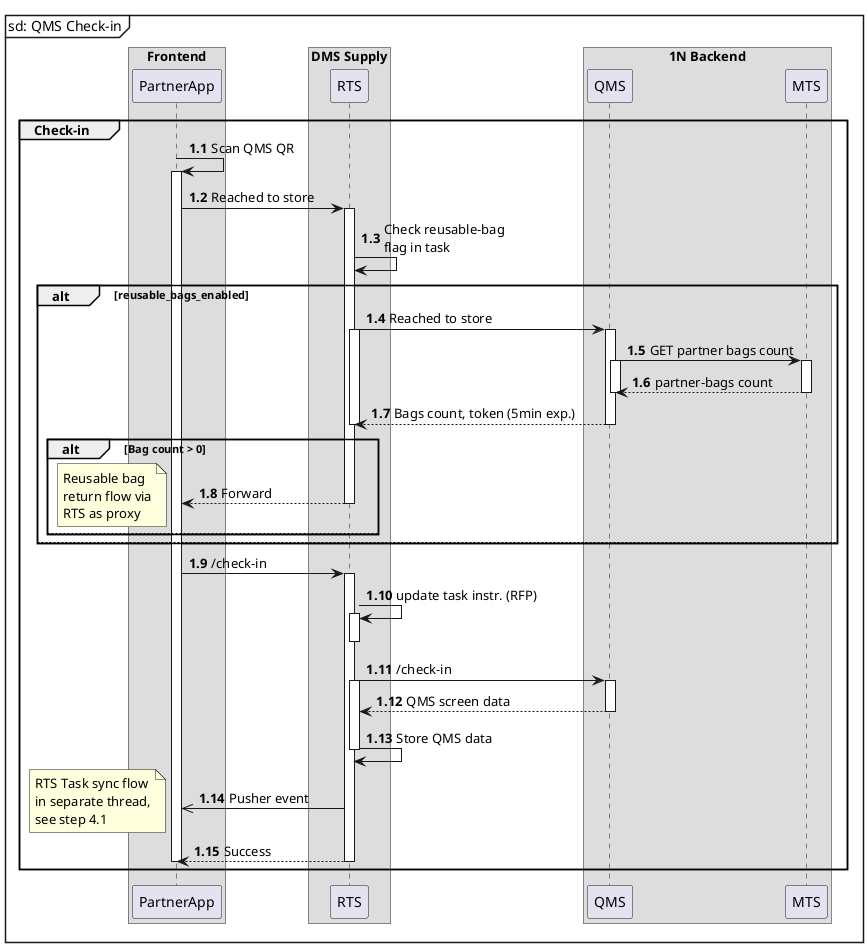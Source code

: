 @startuml
mainframe sd: QMS Check-in

box "Frontend"
participant PartnerApp
box end

box "DMS Supply"
participant RTS
box end

box "1N Backend"
participant QMS
participant MTS
box end

' Checkout error cases in QMS check-in
' Queue number update Qms <-> App
' Stale batch handler

autonumber 1.1



group Check-in
PartnerApp -> PartnerApp: Scan QMS QR
activate PartnerApp

PartnerApp -> RTS: Reached to store
activate RTS
RTS -> RTS: Check reusable-bag\nflag in task
alt reusable_bags_enabled

RTS -> QMS: Reached to store
activate RTS
activate QMS
QMS -> MTS: GET partner bags count
activate QMS
activate MTS
MTS --> QMS: partner-bags count
deactivate MTS
deactivate QMS
QMS --> RTS: Bags count, token (5min exp.)
deactivate QMS
deactivate RTS
alt Bag count > 0
RTS --> PartnerApp: Forward
deactivate RTS
note left
Reusable bag
return flow via
RTS as proxy
end note
else
end

else
end

PartnerApp -> RTS: /check-in
activate RTS
RTS -> RTS: update task instr. (RFP)
activate RTS
deactivate RTS
RTS -> QMS: /check-in
activate RTS
activate QMS
RTS <-- QMS: QMS screen data
deactivate QMS
RTS -> RTS: Store QMS data
deactivate RTS
RTS ->> PartnerApp: Pusher event
note left
RTS Task sync flow
in separate thread,
see step 4.1
end note
RTS --> PartnerApp: Success

deactivate RTS
deactivate PartnerApp
end


@enduml